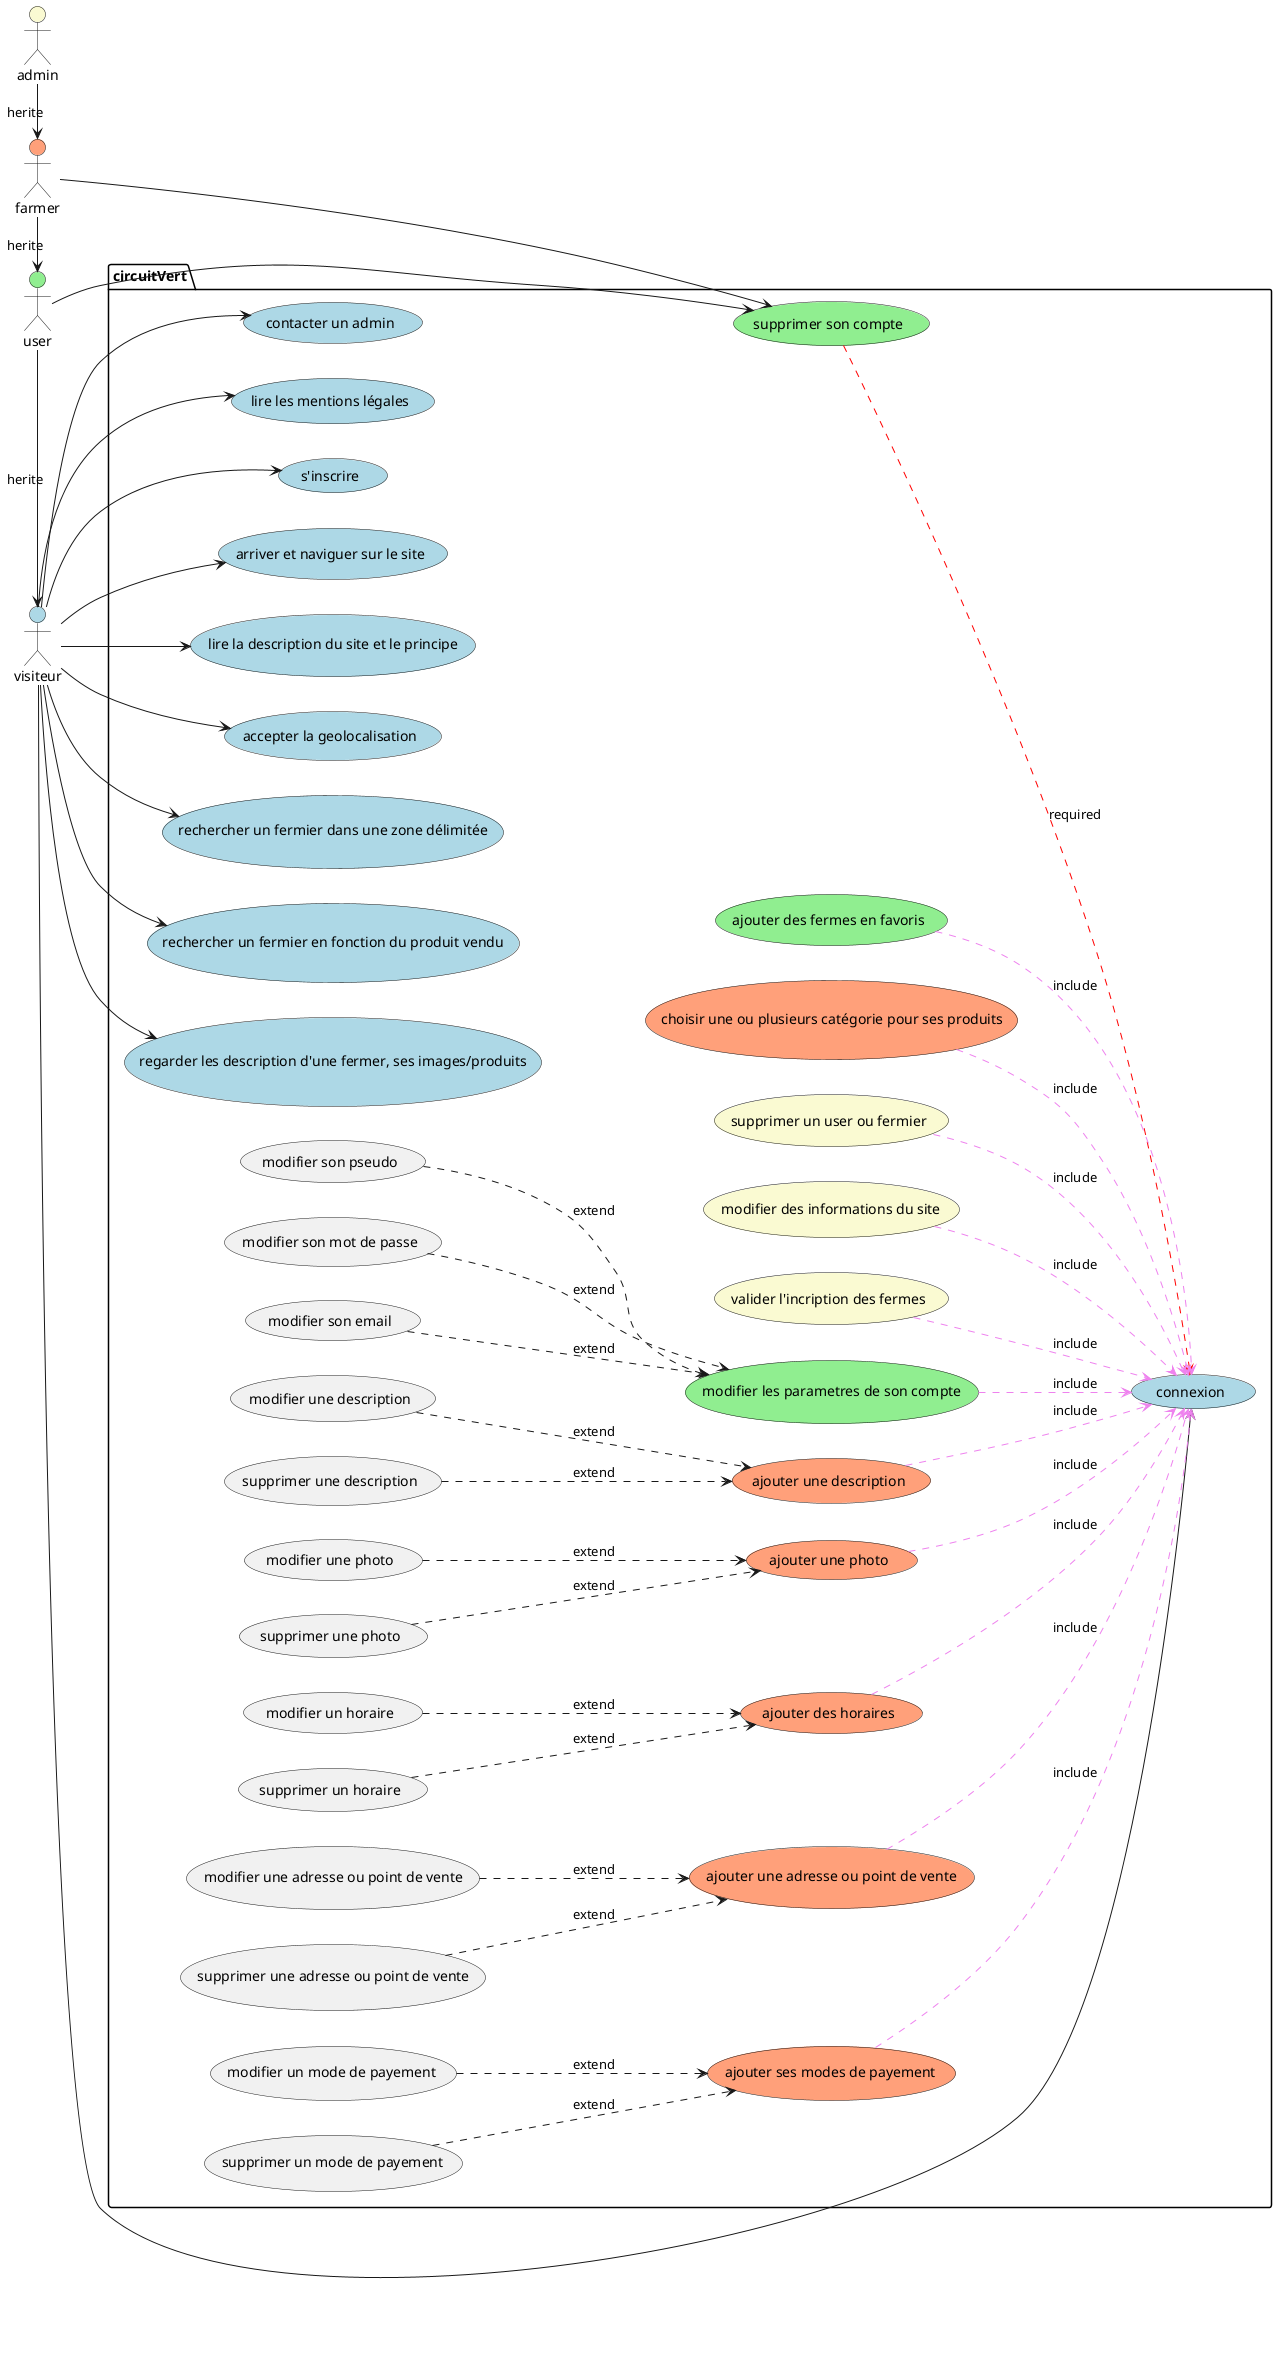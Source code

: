 @startuml CircuitVert v2
left to right direction

actor visiteur as V #LightBlue
actor user as U #LightGreen
actor farmer as F #LightSalmon
actor admin as A #LightGoldenRodYellow

package "circuitVert" {
    usecase "arriver et naviguer sur le site" as uc1 #LightBlue
    usecase "lire la description du site et le principe" as uc2 #LightBlue
    usecase "accepter la geolocalisation" as uc3 #LightBlue
    usecase "rechercher un fermier dans une zone délimitée" as uc4 #LightBlue
    usecase "rechercher un fermier en fonction du produit vendu" as uc5 #LightBlue
    usecase "regarder les description d'une fermer, ses images/produits" as uc6 #LightBlue
    usecase "contacter un admin" as uc7 #LightBlue
    usecase "lire les mentions légales" as uc8 #LightBlue
    usecase "s'inscrire" as uc9 #LightBlue
    usecase "connexion" as uc10 #LightBlue
    
    usecase "supprimer son compte" as uc11 #LightGreen
    usecase "modifier les parametres de son compte" as uc12 #LightGreen
    usecase "ajouter des fermes en favoris" as uc13 #LightGreen

    usecase "ajouter une description" as uc14 #LightSalmon
    usecase "ajouter une photo" as uc15 #LightSalmon
    usecase "ajouter des horaires" as uc16 #LightSalmon
    usecase "ajouter une adresse ou point de vente" as uc17 #LightSalmon
    usecase "ajouter ses modes de payement" as uc18 #LightSalmon
    usecase "choisir une ou plusieurs catégorie pour ses produits" as uc19 #LightSalmon

    usecase "supprimer un user ou fermier" as uc20 #LightGoldenRodYellow
    usecase "modifier des informations du site" as uc21 #LightGoldenRodYellow
    usecase "valider l'incription des fermes" as uc22 #LightGoldenRodYellow

    usecase "modifier son pseudo" as uc23
    usecase "modifier son mot de passe" as uc24
    usecase "modifier son email" as uc25

    usecase "modifier une description" as uc26
    usecase "supprimer une description" as uc27

    usecase "modifier une photo" as uc28
    usecase "supprimer une photo" as uc29

    usecase "modifier un horaire" as uc30
    usecase "supprimer un horaire" as uc31

    usecase "modifier une adresse ou point de vente" as uc32
    usecase "supprimer une adresse ou point de vente" as uc33

    usecase "modifier un mode de payement" as uc34
    usecase "supprimer un mode de payement" as uc35
}

V --> uc1
V --> uc2
V --> uc3
V --> uc4
V --> uc5
V --> uc6
V --> uc7
V --> uc8
V --> uc9
V --> uc10

U --> uc11
F --> uc11

U -> V :herite
F -> U :herite
A -> F :herite

uc11 ..> uc10 #Red :required

uc12 ..> uc10 #Violet :include
uc13 ..> uc10 #Violet :include
uc14 ..> uc10 #Violet :include
uc15 ..> uc10 #Violet :include
uc16 ..> uc10 #Violet :include
uc17 ..> uc10 #Violet :include
uc18 ..> uc10 #Violet :include
uc19 ..> uc10 #Violet :include
uc20 ..> uc10 #Violet :include
uc21 ..> uc10 #Violet :include
uc22 ..> uc10 #Violet :include

uc23 ..> uc12 :extend
uc24 ..> uc12 :extend
uc25 ..> uc12 :extend

uc26 ..> uc14 :extend
uc27 ..> uc14 :extend

uc28 ..> uc15 :extend
uc29 ..> uc15 :extend

uc30 ..> uc16 :extend
uc31 ..> uc16 :extend

uc32 ..> uc17 :extend
uc33 ..> uc17 :extend

uc34 ..> uc18 :extend
uc35 ..> uc18 :extend